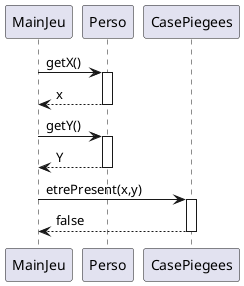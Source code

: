 @startuml
'https://plantuml.com/sequence-diagram

MainJeu -> Perso : getX()
activate Perso
Perso --> MainJeu : x
deactivate Perso

MainJeu -> Perso : getY()
activate Perso
Perso --> MainJeu : Y
deactivate Perso

MainJeu -> CasePiegees : etrePresent(x,y)
activate CasePiegees
CasePiegees --> MainJeu : false
deactivate CasePiegees

@enduml